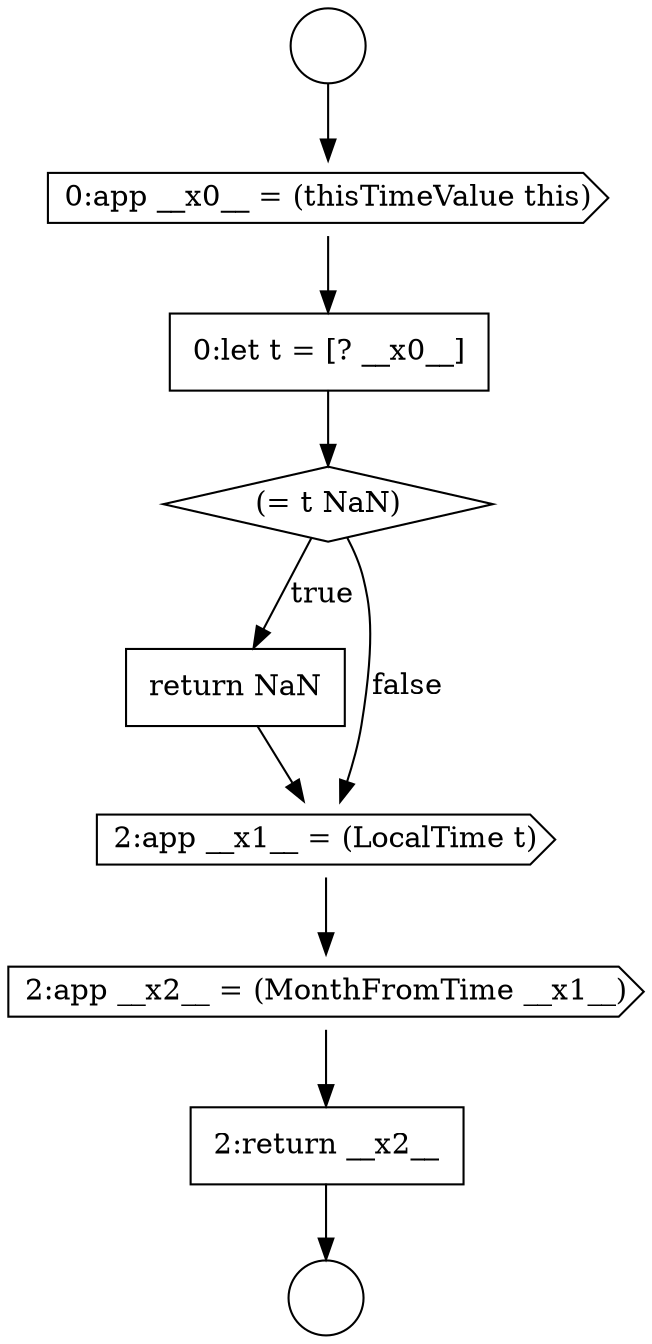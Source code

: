 digraph {
  node13332 [shape=cds, label=<<font color="black">0:app __x0__ = (thisTimeValue this)</font>> color="black" fillcolor="white" style=filled]
  node13337 [shape=cds, label=<<font color="black">2:app __x2__ = (MonthFromTime __x1__)</font>> color="black" fillcolor="white" style=filled]
  node13335 [shape=none, margin=0, label=<<font color="black">
    <table border="0" cellborder="1" cellspacing="0" cellpadding="10">
      <tr><td align="left">return NaN</td></tr>
    </table>
  </font>> color="black" fillcolor="white" style=filled]
  node13338 [shape=none, margin=0, label=<<font color="black">
    <table border="0" cellborder="1" cellspacing="0" cellpadding="10">
      <tr><td align="left">2:return __x2__</td></tr>
    </table>
  </font>> color="black" fillcolor="white" style=filled]
  node13334 [shape=diamond, label=<<font color="black">(= t NaN)</font>> color="black" fillcolor="white" style=filled]
  node13330 [shape=circle label=" " color="black" fillcolor="white" style=filled]
  node13333 [shape=none, margin=0, label=<<font color="black">
    <table border="0" cellborder="1" cellspacing="0" cellpadding="10">
      <tr><td align="left">0:let t = [? __x0__]</td></tr>
    </table>
  </font>> color="black" fillcolor="white" style=filled]
  node13331 [shape=circle label=" " color="black" fillcolor="white" style=filled]
  node13336 [shape=cds, label=<<font color="black">2:app __x1__ = (LocalTime t)</font>> color="black" fillcolor="white" style=filled]
  node13334 -> node13335 [label=<<font color="black">true</font>> color="black"]
  node13334 -> node13336 [label=<<font color="black">false</font>> color="black"]
  node13332 -> node13333 [ color="black"]
  node13333 -> node13334 [ color="black"]
  node13338 -> node13331 [ color="black"]
  node13337 -> node13338 [ color="black"]
  node13336 -> node13337 [ color="black"]
  node13330 -> node13332 [ color="black"]
  node13335 -> node13336 [ color="black"]
}
